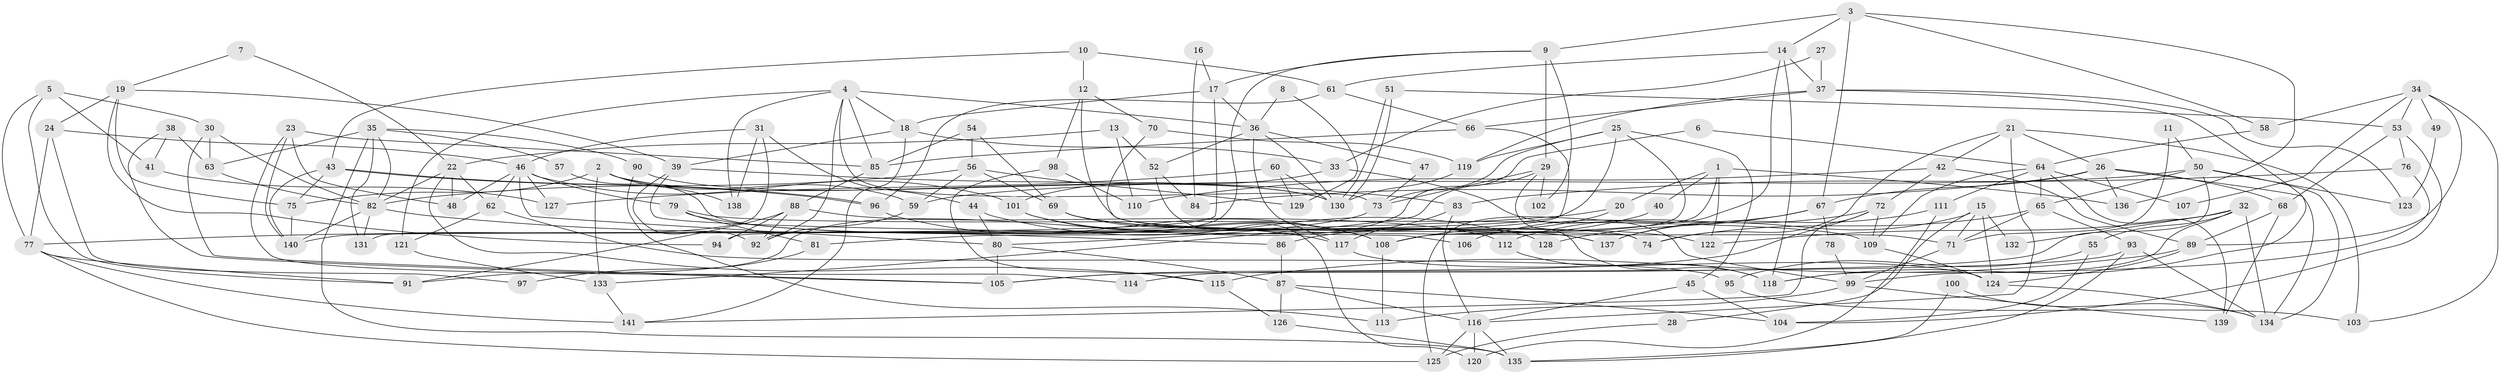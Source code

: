 // coarse degree distribution, {5: 0.20408163265306123, 9: 0.05102040816326531, 6: 0.05102040816326531, 7: 0.11224489795918367, 4: 0.19387755102040816, 2: 0.11224489795918367, 3: 0.20408163265306123, 8: 0.061224489795918366, 10: 0.01020408163265306}
// Generated by graph-tools (version 1.1) at 2025/23/03/03/25 07:23:56]
// undirected, 141 vertices, 282 edges
graph export_dot {
graph [start="1"]
  node [color=gray90,style=filled];
  1;
  2;
  3;
  4;
  5;
  6;
  7;
  8;
  9;
  10;
  11;
  12;
  13;
  14;
  15;
  16;
  17;
  18;
  19;
  20;
  21;
  22;
  23;
  24;
  25;
  26;
  27;
  28;
  29;
  30;
  31;
  32;
  33;
  34;
  35;
  36;
  37;
  38;
  39;
  40;
  41;
  42;
  43;
  44;
  45;
  46;
  47;
  48;
  49;
  50;
  51;
  52;
  53;
  54;
  55;
  56;
  57;
  58;
  59;
  60;
  61;
  62;
  63;
  64;
  65;
  66;
  67;
  68;
  69;
  70;
  71;
  72;
  73;
  74;
  75;
  76;
  77;
  78;
  79;
  80;
  81;
  82;
  83;
  84;
  85;
  86;
  87;
  88;
  89;
  90;
  91;
  92;
  93;
  94;
  95;
  96;
  97;
  98;
  99;
  100;
  101;
  102;
  103;
  104;
  105;
  106;
  107;
  108;
  109;
  110;
  111;
  112;
  113;
  114;
  115;
  116;
  117;
  118;
  119;
  120;
  121;
  122;
  123;
  124;
  125;
  126;
  127;
  128;
  129;
  130;
  131;
  132;
  133;
  134;
  135;
  136;
  137;
  138;
  139;
  140;
  141;
  1 -- 136;
  1 -- 108;
  1 -- 20;
  1 -- 40;
  1 -- 122;
  2 -- 75;
  2 -- 130;
  2 -- 59;
  2 -- 133;
  2 -- 138;
  3 -- 14;
  3 -- 9;
  3 -- 58;
  3 -- 67;
  3 -- 136;
  4 -- 73;
  4 -- 18;
  4 -- 36;
  4 -- 85;
  4 -- 92;
  4 -- 121;
  4 -- 138;
  5 -- 91;
  5 -- 30;
  5 -- 41;
  5 -- 77;
  6 -- 64;
  6 -- 91;
  7 -- 19;
  7 -- 22;
  8 -- 36;
  8 -- 129;
  9 -- 92;
  9 -- 29;
  9 -- 17;
  9 -- 102;
  10 -- 43;
  10 -- 61;
  10 -- 12;
  11 -- 71;
  11 -- 50;
  12 -- 71;
  12 -- 70;
  12 -- 98;
  13 -- 22;
  13 -- 52;
  13 -- 110;
  14 -- 118;
  14 -- 125;
  14 -- 37;
  14 -- 61;
  15 -- 137;
  15 -- 71;
  15 -- 28;
  15 -- 124;
  15 -- 132;
  16 -- 84;
  16 -- 17;
  17 -- 94;
  17 -- 18;
  17 -- 36;
  18 -- 141;
  18 -- 33;
  18 -- 39;
  19 -- 24;
  19 -- 39;
  19 -- 75;
  19 -- 94;
  20 -- 108;
  20 -- 77;
  21 -- 103;
  21 -- 116;
  21 -- 26;
  21 -- 42;
  21 -- 74;
  22 -- 82;
  22 -- 115;
  22 -- 48;
  22 -- 62;
  23 -- 48;
  23 -- 140;
  23 -- 85;
  23 -- 114;
  24 -- 46;
  24 -- 77;
  24 -- 97;
  25 -- 140;
  25 -- 119;
  25 -- 45;
  25 -- 73;
  25 -- 108;
  26 -- 68;
  26 -- 67;
  26 -- 84;
  26 -- 134;
  26 -- 136;
  27 -- 33;
  27 -- 37;
  28 -- 125;
  29 -- 133;
  29 -- 118;
  29 -- 73;
  29 -- 102;
  30 -- 105;
  30 -- 82;
  30 -- 63;
  31 -- 46;
  31 -- 138;
  31 -- 44;
  31 -- 131;
  32 -- 122;
  32 -- 134;
  32 -- 55;
  32 -- 118;
  32 -- 132;
  33 -- 99;
  33 -- 101;
  34 -- 89;
  34 -- 53;
  34 -- 49;
  34 -- 58;
  34 -- 103;
  34 -- 107;
  35 -- 82;
  35 -- 63;
  35 -- 57;
  35 -- 90;
  35 -- 131;
  35 -- 135;
  36 -- 47;
  36 -- 52;
  36 -- 117;
  36 -- 130;
  37 -- 66;
  37 -- 118;
  37 -- 119;
  37 -- 123;
  38 -- 105;
  38 -- 63;
  38 -- 41;
  39 -- 92;
  39 -- 83;
  39 -- 106;
  40 -- 86;
  41 -- 127;
  42 -- 72;
  42 -- 89;
  42 -- 110;
  43 -- 140;
  43 -- 96;
  43 -- 96;
  43 -- 75;
  44 -- 80;
  44 -- 128;
  45 -- 116;
  45 -- 104;
  46 -- 80;
  46 -- 101;
  46 -- 48;
  46 -- 62;
  46 -- 79;
  46 -- 127;
  47 -- 73;
  49 -- 123;
  50 -- 65;
  50 -- 134;
  50 -- 59;
  50 -- 105;
  50 -- 123;
  51 -- 53;
  51 -- 130;
  51 -- 130;
  52 -- 120;
  52 -- 84;
  53 -- 104;
  53 -- 68;
  53 -- 76;
  54 -- 69;
  54 -- 85;
  54 -- 56;
  55 -- 104;
  55 -- 95;
  56 -- 59;
  56 -- 69;
  56 -- 82;
  56 -- 129;
  57 -- 74;
  58 -- 64;
  59 -- 92;
  60 -- 130;
  60 -- 127;
  60 -- 129;
  61 -- 96;
  61 -- 66;
  62 -- 95;
  62 -- 121;
  63 -- 82;
  64 -- 109;
  64 -- 65;
  64 -- 107;
  64 -- 111;
  64 -- 139;
  65 -- 74;
  65 -- 71;
  65 -- 93;
  66 -- 85;
  66 -- 81;
  67 -- 78;
  67 -- 106;
  67 -- 128;
  68 -- 89;
  68 -- 139;
  69 -- 108;
  69 -- 122;
  69 -- 137;
  70 -- 119;
  70 -- 74;
  71 -- 99;
  72 -- 112;
  72 -- 141;
  72 -- 105;
  72 -- 109;
  73 -- 80;
  75 -- 140;
  76 -- 83;
  76 -- 99;
  77 -- 91;
  77 -- 125;
  77 -- 141;
  78 -- 99;
  79 -- 109;
  79 -- 81;
  79 -- 137;
  80 -- 105;
  80 -- 87;
  81 -- 97;
  82 -- 131;
  82 -- 86;
  82 -- 140;
  83 -- 116;
  83 -- 117;
  85 -- 88;
  86 -- 87;
  87 -- 126;
  87 -- 104;
  87 -- 116;
  88 -- 92;
  88 -- 91;
  88 -- 94;
  88 -- 112;
  89 -- 124;
  89 -- 115;
  90 -- 130;
  90 -- 113;
  93 -- 134;
  93 -- 114;
  93 -- 135;
  95 -- 103;
  96 -- 108;
  98 -- 110;
  98 -- 115;
  99 -- 113;
  99 -- 139;
  100 -- 135;
  100 -- 134;
  101 -- 117;
  101 -- 108;
  108 -- 113;
  109 -- 124;
  111 -- 137;
  111 -- 120;
  112 -- 118;
  115 -- 126;
  116 -- 135;
  116 -- 120;
  116 -- 125;
  117 -- 124;
  119 -- 130;
  121 -- 133;
  124 -- 134;
  126 -- 135;
  133 -- 141;
}
